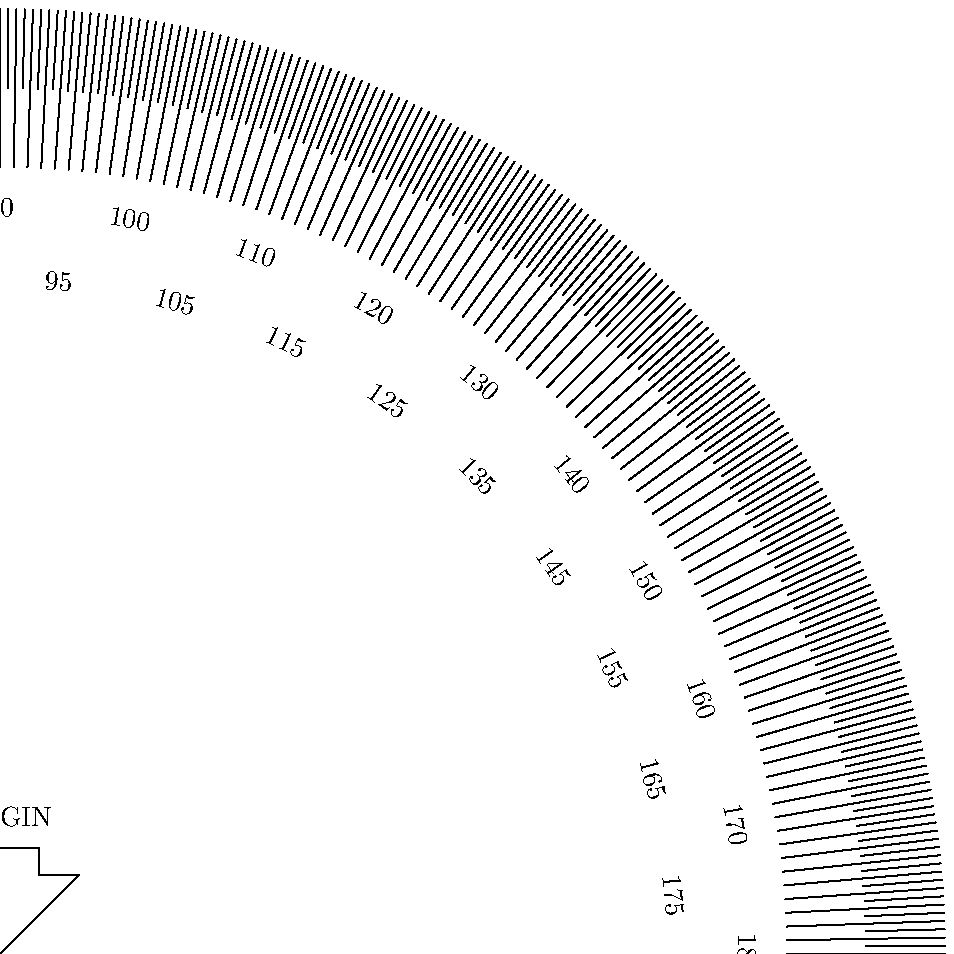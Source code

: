 beginfig(0);

numeric arrow_height, arrow_width;
numeric u, degree, degree_label, radius, penscale;
path line;
numeric l_half, l_one, l_five, l_ten;

pair p[];
path p_arrow;

u := 10mm;
radius := 12u;
penscale := 0.6;

% these are the lengths of outer-most lines
l_half := 1u;
l_one  := 2u;
l_five := 3.2u;
l_ten  := 2.3u;

arrow_height := 1.35u;
arrow_width  := 2u;
p_arrow := (0, 0) -- (arrow_width/2, arrow_width/2)
  -- (arrow_width/4, arrow_width/2) -- (arrow_width/4, arrow_height)
  -- (-arrow_width/4, arrow_height) -- (-arrow_width/4, arrow_width/2)
  -- (-arrow_width/2, arrow_width/2) --cycle;

draw p_arrow withpen pencircle scaled penscale;
label.top("ORIGIN", (0, arrow_height * 9 / 8));

for degree = 0 step 0.5 until 180:
  p2 := (radius, 0);
  if floor degree < degree:
    p1 := (radius - l_half, 0);
  elseif (degree == 180) or (degree == 0):
    p1 := (0, 0);
  elseif floor(degree / 10) == (degree / 10):
    p1 := (radius - l_ten, 0);
  elseif floor(degree / 5) == (degree / 5):
    p1 := (radius - l_five, 0);
  else:
    p1 := (radius - l_one, 0);
  fi

  line := (p1 -- p2) rotated degree;
  draw line withpen pencircle scaled penscale;
endfor

for degree = 0 step 10 until 180:
  degree_label := 180 - degree;
  p1 := (radius - l_ten, 0);
  if degree_label == 180:
    label.ulft((decimal degree_label) infont defaultfont rotated 360, p1) rotated degree;
  elseif degree_label == 0:
    label.llft((decimal degree_label) infont defaultfont rotated 180, p1) rotated degree;
  else:
    label.lft( (decimal degree_label) infont defaultfont rotated -90, p1) rotated degree;
  fi
endfor

for degree = 5 step 10 until 175:
  degree_label := 180 - degree;
  p1 := (radius - l_five, 0);
  label.lft((decimal degree_label) infont defaultfont rotated -90, p1) rotated degree;
endfor

endfig;
end
